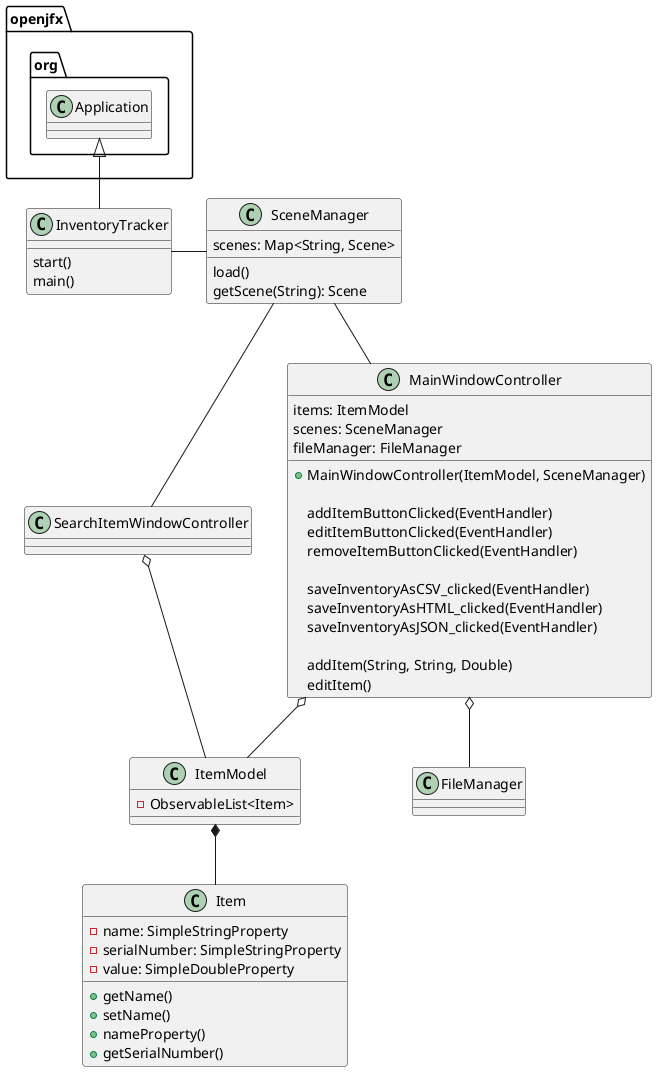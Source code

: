 @startuml
'https://plantuml.com/class-diagram

class InventoryTracker {
    start()
    main()
}

class SceneManager {
    scenes: Map<String, Scene>

    load()
    getScene(String): Scene
}

class MainWindowController {
    items: ItemModel
    scenes: SceneManager
    fileManager: FileManager

    + MainWindowController(ItemModel, SceneManager)

    addItemButtonClicked(EventHandler)
    editItemButtonClicked(EventHandler)
    removeItemButtonClicked(EventHandler)

    saveInventoryAsCSV_clicked(EventHandler)
    saveInventoryAsHTML_clicked(EventHandler)
    saveInventoryAsJSON_clicked(EventHandler)

    addItem(String, String, Double)
    editItem()


}


class SearchItemWindowController {
}

class ItemModel {
    - ObservableList<Item>
}

class Item {
    - name: SimpleStringProperty
    - serialNumber: SimpleStringProperty
    - value: SimpleDoubleProperty

    + getName()
    + setName()
    + nameProperty()
    + getSerialNumber()

}

openjfx.org.Application <|-- InventoryTracker
InventoryTracker - SceneManager
SceneManager -- MainWindowController
SceneManager -- SearchItemWindowController
MainWindowController o-- ItemModel
MainWindowController o-- FileManager

SearchItemWindowController o-- ItemModel
ItemModel *-- Item




@enduml
